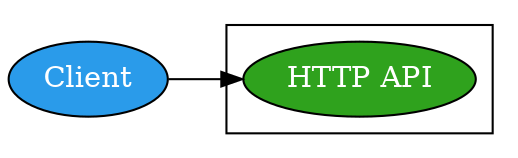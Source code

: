 digraph architecture {
  rankdir="LR"

  client [label="Client" shape="" fillcolor="#2a9bea", fontcolor="#ffffff", style="filled"]

  subgraph cluster_0 {
    server [label="HTTP API" shape="" fillcolor="#2fa21d", fontcolor="#ffffff", style="filled"]
  }

  client -> server [ label="" ]
}
